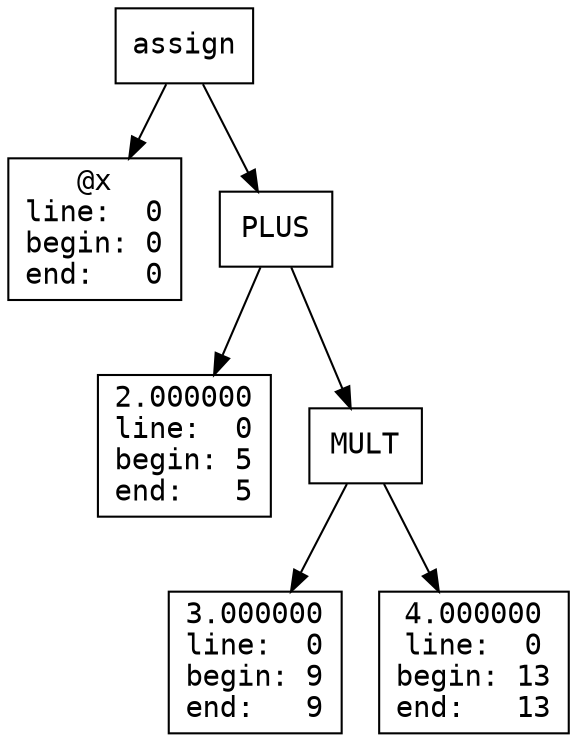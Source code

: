 digraph "parser"
{                                                              
  node [fontname = courier, shape = box, colorscheme = paired6]
  edge [fontname = courier]                                    
 6 [label="assign" ]
 6 -> 5
 5 [label="@x\nline:  0\nbegin: 0\nend:   0" ]
 6 -> 4
 4 [label="PLUS" ]
 4 -> 0
 0 [label="2.000000\nline:  0\nbegin: 5\nend:   5" ]
 4 -> 3
 3 [label="MULT" ]
 3 -> 1
 1 [label="3.000000\nline:  0\nbegin: 9\nend:   9" ]
 3 -> 2
 2 [label="4.000000\nline:  0\nbegin: 13\nend:   13" ]
}
